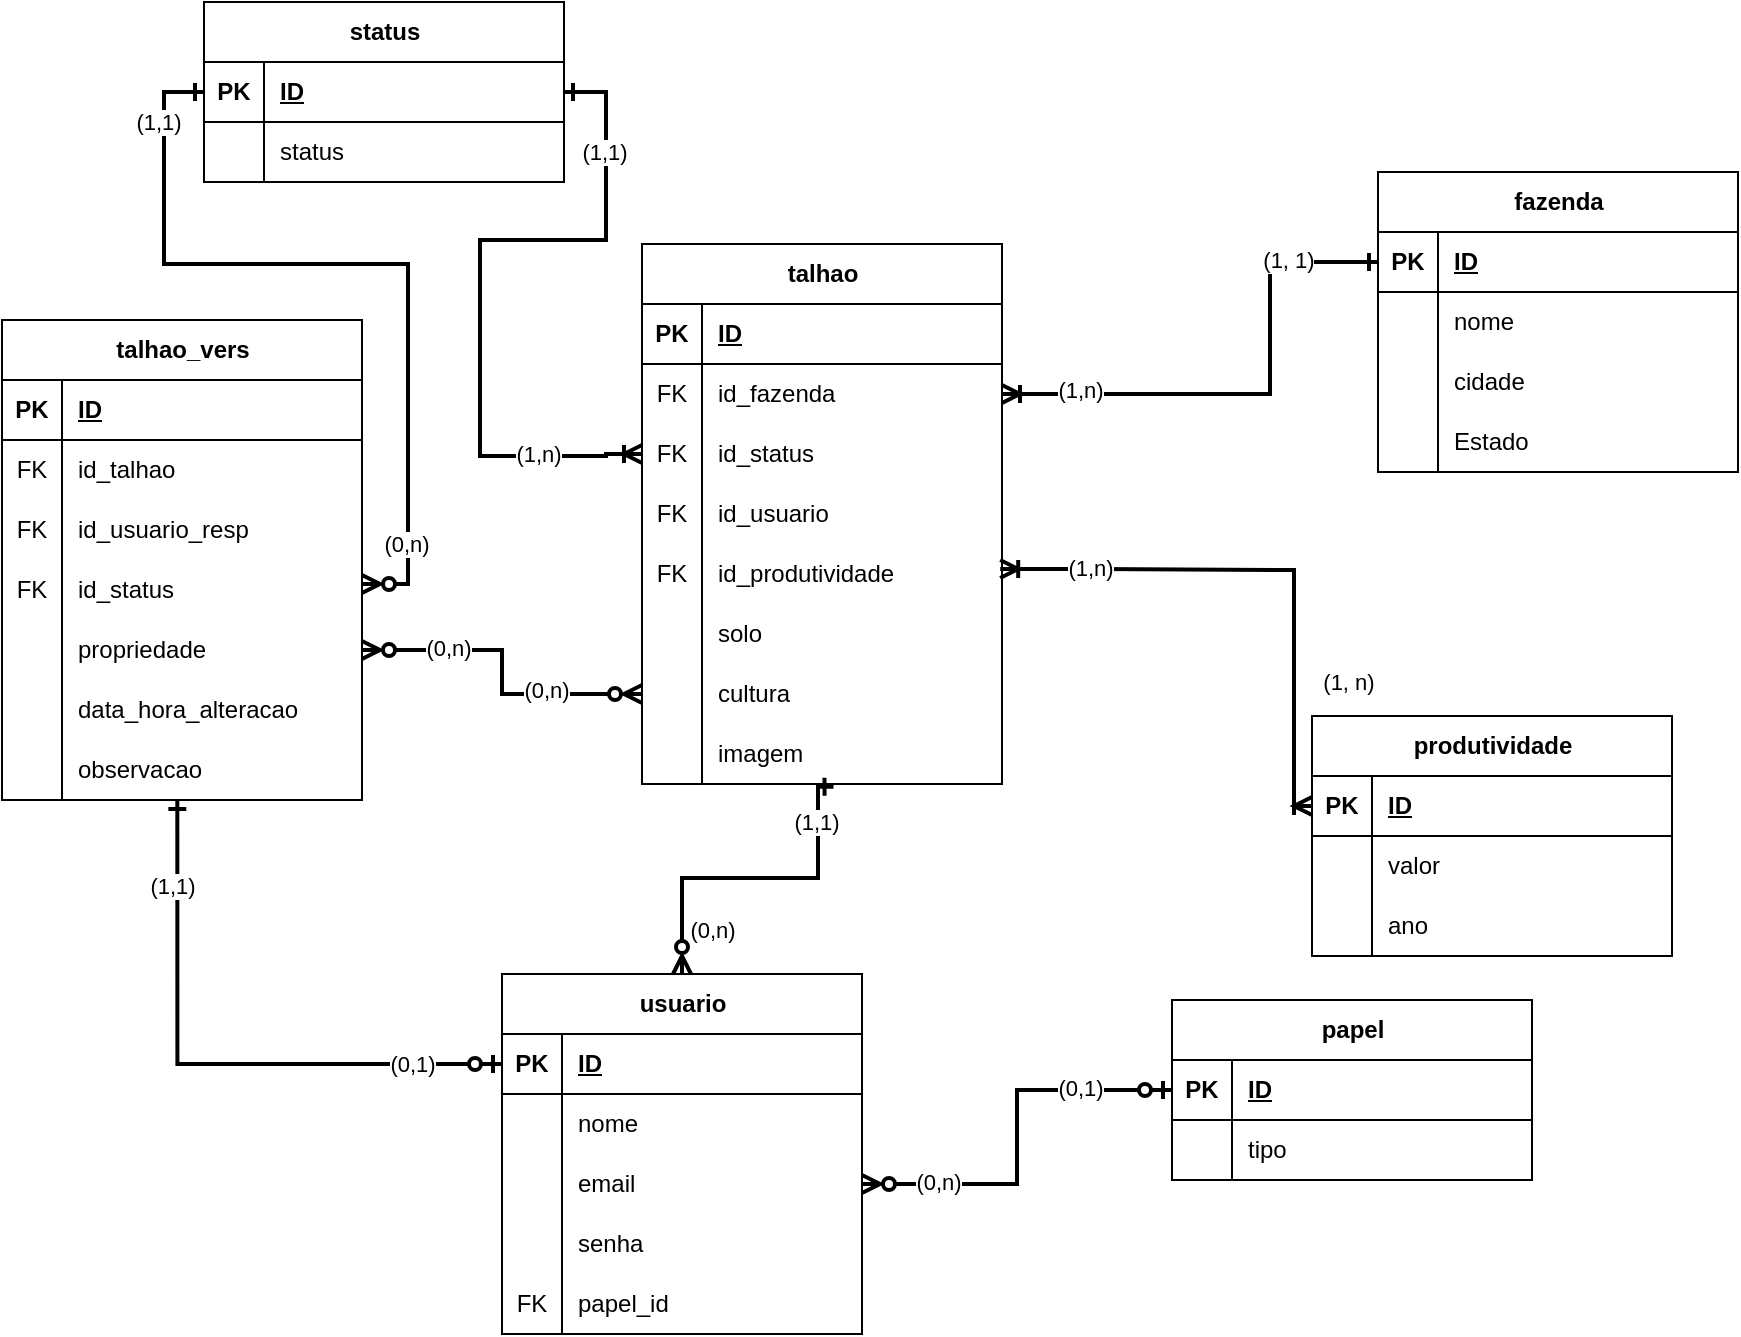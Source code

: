 <mxfile version="26.1.0">
  <diagram name="Página-1" id="Oh8hVxrq81kMfMdOFaqx">
    <mxGraphModel dx="1718" dy="85" grid="0" gridSize="10" guides="1" tooltips="1" connect="1" arrows="1" fold="1" page="0" pageScale="1" pageWidth="827" pageHeight="1169" math="0" shadow="0">
      <root>
        <mxCell id="0" />
        <mxCell id="1" parent="0" />
        <mxCell id="vThVnd_61_y9aAmI2bVp-1" value="talhao" style="shape=table;startSize=30;container=1;collapsible=1;childLayout=tableLayout;fixedRows=1;rowLines=0;fontStyle=1;align=center;resizeLast=1;html=1;" parent="1" vertex="1">
          <mxGeometry x="37" y="575" width="180" height="270" as="geometry" />
        </mxCell>
        <mxCell id="vThVnd_61_y9aAmI2bVp-2" value="" style="shape=tableRow;horizontal=0;startSize=0;swimlaneHead=0;swimlaneBody=0;fillColor=none;collapsible=0;dropTarget=0;points=[[0,0.5],[1,0.5]];portConstraint=eastwest;top=0;left=0;right=0;bottom=1;" parent="vThVnd_61_y9aAmI2bVp-1" vertex="1">
          <mxGeometry y="30" width="180" height="30" as="geometry" />
        </mxCell>
        <mxCell id="vThVnd_61_y9aAmI2bVp-3" value="PK" style="shape=partialRectangle;connectable=0;fillColor=none;top=0;left=0;bottom=0;right=0;fontStyle=1;overflow=hidden;whiteSpace=wrap;html=1;" parent="vThVnd_61_y9aAmI2bVp-2" vertex="1">
          <mxGeometry width="30" height="30" as="geometry">
            <mxRectangle width="30" height="30" as="alternateBounds" />
          </mxGeometry>
        </mxCell>
        <mxCell id="vThVnd_61_y9aAmI2bVp-4" value="ID" style="shape=partialRectangle;connectable=0;fillColor=none;top=0;left=0;bottom=0;right=0;align=left;spacingLeft=6;fontStyle=5;overflow=hidden;whiteSpace=wrap;html=1;" parent="vThVnd_61_y9aAmI2bVp-2" vertex="1">
          <mxGeometry x="30" width="150" height="30" as="geometry">
            <mxRectangle width="150" height="30" as="alternateBounds" />
          </mxGeometry>
        </mxCell>
        <mxCell id="vThVnd_61_y9aAmI2bVp-8" value="" style="shape=tableRow;horizontal=0;startSize=0;swimlaneHead=0;swimlaneBody=0;fillColor=none;collapsible=0;dropTarget=0;points=[[0,0.5],[1,0.5]];portConstraint=eastwest;top=0;left=0;right=0;bottom=0;" parent="vThVnd_61_y9aAmI2bVp-1" vertex="1">
          <mxGeometry y="60" width="180" height="30" as="geometry" />
        </mxCell>
        <mxCell id="vThVnd_61_y9aAmI2bVp-9" value="FK" style="shape=partialRectangle;connectable=0;fillColor=none;top=0;left=0;bottom=0;right=0;editable=1;overflow=hidden;whiteSpace=wrap;html=1;" parent="vThVnd_61_y9aAmI2bVp-8" vertex="1">
          <mxGeometry width="30" height="30" as="geometry">
            <mxRectangle width="30" height="30" as="alternateBounds" />
          </mxGeometry>
        </mxCell>
        <mxCell id="vThVnd_61_y9aAmI2bVp-10" value="id_fazenda" style="shape=partialRectangle;connectable=0;fillColor=none;top=0;left=0;bottom=0;right=0;align=left;spacingLeft=6;overflow=hidden;whiteSpace=wrap;html=1;" parent="vThVnd_61_y9aAmI2bVp-8" vertex="1">
          <mxGeometry x="30" width="150" height="30" as="geometry">
            <mxRectangle width="150" height="30" as="alternateBounds" />
          </mxGeometry>
        </mxCell>
        <mxCell id="rQO_95icwTUixLnLsmTB-1" value="" style="shape=tableRow;horizontal=0;startSize=0;swimlaneHead=0;swimlaneBody=0;fillColor=none;collapsible=0;dropTarget=0;points=[[0,0.5],[1,0.5]];portConstraint=eastwest;top=0;left=0;right=0;bottom=0;" parent="vThVnd_61_y9aAmI2bVp-1" vertex="1">
          <mxGeometry y="90" width="180" height="30" as="geometry" />
        </mxCell>
        <mxCell id="rQO_95icwTUixLnLsmTB-2" value="FK" style="shape=partialRectangle;connectable=0;fillColor=none;top=0;left=0;bottom=0;right=0;editable=1;overflow=hidden;whiteSpace=wrap;html=1;" parent="rQO_95icwTUixLnLsmTB-1" vertex="1">
          <mxGeometry width="30" height="30" as="geometry">
            <mxRectangle width="30" height="30" as="alternateBounds" />
          </mxGeometry>
        </mxCell>
        <mxCell id="rQO_95icwTUixLnLsmTB-3" value="id_status" style="shape=partialRectangle;connectable=0;fillColor=none;top=0;left=0;bottom=0;right=0;align=left;spacingLeft=6;overflow=hidden;whiteSpace=wrap;html=1;" parent="rQO_95icwTUixLnLsmTB-1" vertex="1">
          <mxGeometry x="30" width="150" height="30" as="geometry">
            <mxRectangle width="150" height="30" as="alternateBounds" />
          </mxGeometry>
        </mxCell>
        <mxCell id="rQO_95icwTUixLnLsmTB-51" value="" style="shape=tableRow;horizontal=0;startSize=0;swimlaneHead=0;swimlaneBody=0;fillColor=none;collapsible=0;dropTarget=0;points=[[0,0.5],[1,0.5]];portConstraint=eastwest;top=0;left=0;right=0;bottom=0;" parent="vThVnd_61_y9aAmI2bVp-1" vertex="1">
          <mxGeometry y="120" width="180" height="30" as="geometry" />
        </mxCell>
        <mxCell id="rQO_95icwTUixLnLsmTB-52" value="FK" style="shape=partialRectangle;connectable=0;fillColor=none;top=0;left=0;bottom=0;right=0;editable=1;overflow=hidden;whiteSpace=wrap;html=1;" parent="rQO_95icwTUixLnLsmTB-51" vertex="1">
          <mxGeometry width="30" height="30" as="geometry">
            <mxRectangle width="30" height="30" as="alternateBounds" />
          </mxGeometry>
        </mxCell>
        <mxCell id="rQO_95icwTUixLnLsmTB-53" value="id_usuario" style="shape=partialRectangle;connectable=0;fillColor=none;top=0;left=0;bottom=0;right=0;align=left;spacingLeft=6;overflow=hidden;whiteSpace=wrap;html=1;" parent="rQO_95icwTUixLnLsmTB-51" vertex="1">
          <mxGeometry x="30" width="150" height="30" as="geometry">
            <mxRectangle width="150" height="30" as="alternateBounds" />
          </mxGeometry>
        </mxCell>
        <mxCell id="vThVnd_61_y9aAmI2bVp-20" value="" style="shape=tableRow;horizontal=0;startSize=0;swimlaneHead=0;swimlaneBody=0;fillColor=none;collapsible=0;dropTarget=0;points=[[0,0.5],[1,0.5]];portConstraint=eastwest;top=0;left=0;right=0;bottom=0;" parent="vThVnd_61_y9aAmI2bVp-1" vertex="1">
          <mxGeometry y="150" width="180" height="30" as="geometry" />
        </mxCell>
        <mxCell id="vThVnd_61_y9aAmI2bVp-21" value="FK" style="shape=partialRectangle;connectable=0;fillColor=none;top=0;left=0;bottom=0;right=0;editable=1;overflow=hidden;whiteSpace=wrap;html=1;" parent="vThVnd_61_y9aAmI2bVp-20" vertex="1">
          <mxGeometry width="30" height="30" as="geometry">
            <mxRectangle width="30" height="30" as="alternateBounds" />
          </mxGeometry>
        </mxCell>
        <mxCell id="vThVnd_61_y9aAmI2bVp-22" value="id_produtividade" style="shape=partialRectangle;connectable=0;fillColor=none;top=0;left=0;bottom=0;right=0;align=left;spacingLeft=6;overflow=hidden;whiteSpace=wrap;html=1;" parent="vThVnd_61_y9aAmI2bVp-20" vertex="1">
          <mxGeometry x="30" width="150" height="30" as="geometry">
            <mxRectangle width="150" height="30" as="alternateBounds" />
          </mxGeometry>
        </mxCell>
        <mxCell id="vThVnd_61_y9aAmI2bVp-11" value="" style="shape=tableRow;horizontal=0;startSize=0;swimlaneHead=0;swimlaneBody=0;fillColor=none;collapsible=0;dropTarget=0;points=[[0,0.5],[1,0.5]];portConstraint=eastwest;top=0;left=0;right=0;bottom=0;" parent="vThVnd_61_y9aAmI2bVp-1" vertex="1">
          <mxGeometry y="180" width="180" height="30" as="geometry" />
        </mxCell>
        <mxCell id="vThVnd_61_y9aAmI2bVp-12" value="" style="shape=partialRectangle;connectable=0;fillColor=none;top=0;left=0;bottom=0;right=0;editable=1;overflow=hidden;whiteSpace=wrap;html=1;" parent="vThVnd_61_y9aAmI2bVp-11" vertex="1">
          <mxGeometry width="30" height="30" as="geometry">
            <mxRectangle width="30" height="30" as="alternateBounds" />
          </mxGeometry>
        </mxCell>
        <mxCell id="vThVnd_61_y9aAmI2bVp-13" value="solo" style="shape=partialRectangle;connectable=0;fillColor=none;top=0;left=0;bottom=0;right=0;align=left;spacingLeft=6;overflow=hidden;whiteSpace=wrap;html=1;" parent="vThVnd_61_y9aAmI2bVp-11" vertex="1">
          <mxGeometry x="30" width="150" height="30" as="geometry">
            <mxRectangle width="150" height="30" as="alternateBounds" />
          </mxGeometry>
        </mxCell>
        <mxCell id="vThVnd_61_y9aAmI2bVp-14" value="" style="shape=tableRow;horizontal=0;startSize=0;swimlaneHead=0;swimlaneBody=0;fillColor=none;collapsible=0;dropTarget=0;points=[[0,0.5],[1,0.5]];portConstraint=eastwest;top=0;left=0;right=0;bottom=0;" parent="vThVnd_61_y9aAmI2bVp-1" vertex="1">
          <mxGeometry y="210" width="180" height="30" as="geometry" />
        </mxCell>
        <mxCell id="vThVnd_61_y9aAmI2bVp-15" value="" style="shape=partialRectangle;connectable=0;fillColor=none;top=0;left=0;bottom=0;right=0;editable=1;overflow=hidden;whiteSpace=wrap;html=1;" parent="vThVnd_61_y9aAmI2bVp-14" vertex="1">
          <mxGeometry width="30" height="30" as="geometry">
            <mxRectangle width="30" height="30" as="alternateBounds" />
          </mxGeometry>
        </mxCell>
        <mxCell id="vThVnd_61_y9aAmI2bVp-16" value="cultura" style="shape=partialRectangle;connectable=0;fillColor=none;top=0;left=0;bottom=0;right=0;align=left;spacingLeft=6;overflow=hidden;whiteSpace=wrap;html=1;" parent="vThVnd_61_y9aAmI2bVp-14" vertex="1">
          <mxGeometry x="30" width="150" height="30" as="geometry">
            <mxRectangle width="150" height="30" as="alternateBounds" />
          </mxGeometry>
        </mxCell>
        <mxCell id="rQO_95icwTUixLnLsmTB-48" value="" style="shape=tableRow;horizontal=0;startSize=0;swimlaneHead=0;swimlaneBody=0;fillColor=none;collapsible=0;dropTarget=0;points=[[0,0.5],[1,0.5]];portConstraint=eastwest;top=0;left=0;right=0;bottom=0;" parent="vThVnd_61_y9aAmI2bVp-1" vertex="1">
          <mxGeometry y="240" width="180" height="30" as="geometry" />
        </mxCell>
        <mxCell id="rQO_95icwTUixLnLsmTB-49" value="" style="shape=partialRectangle;connectable=0;fillColor=none;top=0;left=0;bottom=0;right=0;editable=1;overflow=hidden;whiteSpace=wrap;html=1;" parent="rQO_95icwTUixLnLsmTB-48" vertex="1">
          <mxGeometry width="30" height="30" as="geometry">
            <mxRectangle width="30" height="30" as="alternateBounds" />
          </mxGeometry>
        </mxCell>
        <mxCell id="rQO_95icwTUixLnLsmTB-50" value="imagem" style="shape=partialRectangle;connectable=0;fillColor=none;top=0;left=0;bottom=0;right=0;align=left;spacingLeft=6;overflow=hidden;whiteSpace=wrap;html=1;" parent="rQO_95icwTUixLnLsmTB-48" vertex="1">
          <mxGeometry x="30" width="150" height="30" as="geometry">
            <mxRectangle width="150" height="30" as="alternateBounds" />
          </mxGeometry>
        </mxCell>
        <mxCell id="vThVnd_61_y9aAmI2bVp-23" style="edgeStyle=orthogonalEdgeStyle;rounded=0;orthogonalLoop=1;jettySize=auto;html=1;strokeWidth=2;endArrow=ERoneToMany;endFill=0;startArrow=ERoneToMany;startFill=0;exitX=0.995;exitY=0.417;exitDx=0;exitDy=0;exitPerimeter=0;entryX=0;entryY=0.5;entryDx=0;entryDy=0;" parent="1" source="vThVnd_61_y9aAmI2bVp-20" target="vThVnd_61_y9aAmI2bVp-40" edge="1">
          <mxGeometry relative="1" as="geometry">
            <mxPoint x="208" y="737" as="sourcePoint" />
            <Array as="points">
              <mxPoint x="264" y="738" />
              <mxPoint x="363" y="738" />
              <mxPoint x="363" y="856" />
            </Array>
          </mxGeometry>
        </mxCell>
        <mxCell id="vThVnd_61_y9aAmI2bVp-24" value="(1,n)" style="edgeLabel;html=1;align=center;verticalAlign=middle;resizable=0;points=[];" parent="vThVnd_61_y9aAmI2bVp-23" vertex="1" connectable="0">
          <mxGeometry x="-0.5" y="3" relative="1" as="geometry">
            <mxPoint x="-24" y="2" as="offset" />
          </mxGeometry>
        </mxCell>
        <mxCell id="vThVnd_61_y9aAmI2bVp-25" value="(1, n)" style="edgeLabel;html=1;align=center;verticalAlign=middle;resizable=0;points=[];" parent="vThVnd_61_y9aAmI2bVp-23" vertex="1" connectable="0">
          <mxGeometry x="0.433" y="2" relative="1" as="geometry">
            <mxPoint x="25" y="6" as="offset" />
          </mxGeometry>
        </mxCell>
        <mxCell id="vThVnd_61_y9aAmI2bVp-26" value="fazenda" style="shape=table;startSize=30;container=1;collapsible=1;childLayout=tableLayout;fixedRows=1;rowLines=0;fontStyle=1;align=center;resizeLast=1;html=1;" parent="1" vertex="1">
          <mxGeometry x="405" y="539" width="180" height="150" as="geometry" />
        </mxCell>
        <mxCell id="vThVnd_61_y9aAmI2bVp-27" value="" style="shape=tableRow;horizontal=0;startSize=0;swimlaneHead=0;swimlaneBody=0;fillColor=none;collapsible=0;dropTarget=0;points=[[0,0.5],[1,0.5]];portConstraint=eastwest;top=0;left=0;right=0;bottom=1;" parent="vThVnd_61_y9aAmI2bVp-26" vertex="1">
          <mxGeometry y="30" width="180" height="30" as="geometry" />
        </mxCell>
        <mxCell id="vThVnd_61_y9aAmI2bVp-28" value="PK" style="shape=partialRectangle;connectable=0;fillColor=none;top=0;left=0;bottom=0;right=0;fontStyle=1;overflow=hidden;whiteSpace=wrap;html=1;" parent="vThVnd_61_y9aAmI2bVp-27" vertex="1">
          <mxGeometry width="30" height="30" as="geometry">
            <mxRectangle width="30" height="30" as="alternateBounds" />
          </mxGeometry>
        </mxCell>
        <mxCell id="vThVnd_61_y9aAmI2bVp-29" value="ID" style="shape=partialRectangle;connectable=0;fillColor=none;top=0;left=0;bottom=0;right=0;align=left;spacingLeft=6;fontStyle=5;overflow=hidden;whiteSpace=wrap;html=1;" parent="vThVnd_61_y9aAmI2bVp-27" vertex="1">
          <mxGeometry x="30" width="150" height="30" as="geometry">
            <mxRectangle width="150" height="30" as="alternateBounds" />
          </mxGeometry>
        </mxCell>
        <mxCell id="vThVnd_61_y9aAmI2bVp-30" value="" style="shape=tableRow;horizontal=0;startSize=0;swimlaneHead=0;swimlaneBody=0;fillColor=none;collapsible=0;dropTarget=0;points=[[0,0.5],[1,0.5]];portConstraint=eastwest;top=0;left=0;right=0;bottom=0;" parent="vThVnd_61_y9aAmI2bVp-26" vertex="1">
          <mxGeometry y="60" width="180" height="30" as="geometry" />
        </mxCell>
        <mxCell id="vThVnd_61_y9aAmI2bVp-31" value="" style="shape=partialRectangle;connectable=0;fillColor=none;top=0;left=0;bottom=0;right=0;editable=1;overflow=hidden;whiteSpace=wrap;html=1;" parent="vThVnd_61_y9aAmI2bVp-30" vertex="1">
          <mxGeometry width="30" height="30" as="geometry">
            <mxRectangle width="30" height="30" as="alternateBounds" />
          </mxGeometry>
        </mxCell>
        <mxCell id="vThVnd_61_y9aAmI2bVp-32" value="nome" style="shape=partialRectangle;connectable=0;fillColor=none;top=0;left=0;bottom=0;right=0;align=left;spacingLeft=6;overflow=hidden;whiteSpace=wrap;html=1;" parent="vThVnd_61_y9aAmI2bVp-30" vertex="1">
          <mxGeometry x="30" width="150" height="30" as="geometry">
            <mxRectangle width="150" height="30" as="alternateBounds" />
          </mxGeometry>
        </mxCell>
        <mxCell id="vThVnd_61_y9aAmI2bVp-33" value="" style="shape=tableRow;horizontal=0;startSize=0;swimlaneHead=0;swimlaneBody=0;fillColor=none;collapsible=0;dropTarget=0;points=[[0,0.5],[1,0.5]];portConstraint=eastwest;top=0;left=0;right=0;bottom=0;" parent="vThVnd_61_y9aAmI2bVp-26" vertex="1">
          <mxGeometry y="90" width="180" height="30" as="geometry" />
        </mxCell>
        <mxCell id="vThVnd_61_y9aAmI2bVp-34" value="" style="shape=partialRectangle;connectable=0;fillColor=none;top=0;left=0;bottom=0;right=0;editable=1;overflow=hidden;whiteSpace=wrap;html=1;" parent="vThVnd_61_y9aAmI2bVp-33" vertex="1">
          <mxGeometry width="30" height="30" as="geometry">
            <mxRectangle width="30" height="30" as="alternateBounds" />
          </mxGeometry>
        </mxCell>
        <mxCell id="vThVnd_61_y9aAmI2bVp-35" value="cidade" style="shape=partialRectangle;connectable=0;fillColor=none;top=0;left=0;bottom=0;right=0;align=left;spacingLeft=6;overflow=hidden;whiteSpace=wrap;html=1;" parent="vThVnd_61_y9aAmI2bVp-33" vertex="1">
          <mxGeometry x="30" width="150" height="30" as="geometry">
            <mxRectangle width="150" height="30" as="alternateBounds" />
          </mxGeometry>
        </mxCell>
        <mxCell id="vThVnd_61_y9aAmI2bVp-36" value="" style="shape=tableRow;horizontal=0;startSize=0;swimlaneHead=0;swimlaneBody=0;fillColor=none;collapsible=0;dropTarget=0;points=[[0,0.5],[1,0.5]];portConstraint=eastwest;top=0;left=0;right=0;bottom=0;" parent="vThVnd_61_y9aAmI2bVp-26" vertex="1">
          <mxGeometry y="120" width="180" height="30" as="geometry" />
        </mxCell>
        <mxCell id="vThVnd_61_y9aAmI2bVp-37" value="" style="shape=partialRectangle;connectable=0;fillColor=none;top=0;left=0;bottom=0;right=0;editable=1;overflow=hidden;whiteSpace=wrap;html=1;" parent="vThVnd_61_y9aAmI2bVp-36" vertex="1">
          <mxGeometry width="30" height="30" as="geometry">
            <mxRectangle width="30" height="30" as="alternateBounds" />
          </mxGeometry>
        </mxCell>
        <mxCell id="vThVnd_61_y9aAmI2bVp-38" value="Estado" style="shape=partialRectangle;connectable=0;fillColor=none;top=0;left=0;bottom=0;right=0;align=left;spacingLeft=6;overflow=hidden;whiteSpace=wrap;html=1;" parent="vThVnd_61_y9aAmI2bVp-36" vertex="1">
          <mxGeometry x="30" width="150" height="30" as="geometry">
            <mxRectangle width="150" height="30" as="alternateBounds" />
          </mxGeometry>
        </mxCell>
        <mxCell id="vThVnd_61_y9aAmI2bVp-39" value="produtividade" style="shape=table;startSize=30;container=1;collapsible=1;childLayout=tableLayout;fixedRows=1;rowLines=0;fontStyle=1;align=center;resizeLast=1;html=1;" parent="1" vertex="1">
          <mxGeometry x="372" y="811" width="180" height="120" as="geometry" />
        </mxCell>
        <mxCell id="vThVnd_61_y9aAmI2bVp-40" value="" style="shape=tableRow;horizontal=0;startSize=0;swimlaneHead=0;swimlaneBody=0;fillColor=none;collapsible=0;dropTarget=0;points=[[0,0.5],[1,0.5]];portConstraint=eastwest;top=0;left=0;right=0;bottom=1;" parent="vThVnd_61_y9aAmI2bVp-39" vertex="1">
          <mxGeometry y="30" width="180" height="30" as="geometry" />
        </mxCell>
        <mxCell id="vThVnd_61_y9aAmI2bVp-41" value="PK" style="shape=partialRectangle;connectable=0;fillColor=none;top=0;left=0;bottom=0;right=0;fontStyle=1;overflow=hidden;whiteSpace=wrap;html=1;" parent="vThVnd_61_y9aAmI2bVp-40" vertex="1">
          <mxGeometry width="30" height="30" as="geometry">
            <mxRectangle width="30" height="30" as="alternateBounds" />
          </mxGeometry>
        </mxCell>
        <mxCell id="vThVnd_61_y9aAmI2bVp-42" value="ID" style="shape=partialRectangle;connectable=0;fillColor=none;top=0;left=0;bottom=0;right=0;align=left;spacingLeft=6;fontStyle=5;overflow=hidden;whiteSpace=wrap;html=1;" parent="vThVnd_61_y9aAmI2bVp-40" vertex="1">
          <mxGeometry x="30" width="150" height="30" as="geometry">
            <mxRectangle width="150" height="30" as="alternateBounds" />
          </mxGeometry>
        </mxCell>
        <mxCell id="vThVnd_61_y9aAmI2bVp-43" value="" style="shape=tableRow;horizontal=0;startSize=0;swimlaneHead=0;swimlaneBody=0;fillColor=none;collapsible=0;dropTarget=0;points=[[0,0.5],[1,0.5]];portConstraint=eastwest;top=0;left=0;right=0;bottom=0;" parent="vThVnd_61_y9aAmI2bVp-39" vertex="1">
          <mxGeometry y="60" width="180" height="30" as="geometry" />
        </mxCell>
        <mxCell id="vThVnd_61_y9aAmI2bVp-44" value="" style="shape=partialRectangle;connectable=0;fillColor=none;top=0;left=0;bottom=0;right=0;editable=1;overflow=hidden;whiteSpace=wrap;html=1;" parent="vThVnd_61_y9aAmI2bVp-43" vertex="1">
          <mxGeometry width="30" height="30" as="geometry">
            <mxRectangle width="30" height="30" as="alternateBounds" />
          </mxGeometry>
        </mxCell>
        <mxCell id="vThVnd_61_y9aAmI2bVp-45" value="valor" style="shape=partialRectangle;connectable=0;fillColor=none;top=0;left=0;bottom=0;right=0;align=left;spacingLeft=6;overflow=hidden;whiteSpace=wrap;html=1;" parent="vThVnd_61_y9aAmI2bVp-43" vertex="1">
          <mxGeometry x="30" width="150" height="30" as="geometry">
            <mxRectangle width="150" height="30" as="alternateBounds" />
          </mxGeometry>
        </mxCell>
        <mxCell id="vThVnd_61_y9aAmI2bVp-46" value="" style="shape=tableRow;horizontal=0;startSize=0;swimlaneHead=0;swimlaneBody=0;fillColor=none;collapsible=0;dropTarget=0;points=[[0,0.5],[1,0.5]];portConstraint=eastwest;top=0;left=0;right=0;bottom=0;" parent="vThVnd_61_y9aAmI2bVp-39" vertex="1">
          <mxGeometry y="90" width="180" height="30" as="geometry" />
        </mxCell>
        <mxCell id="vThVnd_61_y9aAmI2bVp-47" value="" style="shape=partialRectangle;connectable=0;fillColor=none;top=0;left=0;bottom=0;right=0;editable=1;overflow=hidden;whiteSpace=wrap;html=1;" parent="vThVnd_61_y9aAmI2bVp-46" vertex="1">
          <mxGeometry width="30" height="30" as="geometry">
            <mxRectangle width="30" height="30" as="alternateBounds" />
          </mxGeometry>
        </mxCell>
        <mxCell id="vThVnd_61_y9aAmI2bVp-48" value="ano" style="shape=partialRectangle;connectable=0;fillColor=none;top=0;left=0;bottom=0;right=0;align=left;spacingLeft=6;overflow=hidden;whiteSpace=wrap;html=1;" parent="vThVnd_61_y9aAmI2bVp-46" vertex="1">
          <mxGeometry x="30" width="150" height="30" as="geometry">
            <mxRectangle width="150" height="30" as="alternateBounds" />
          </mxGeometry>
        </mxCell>
        <mxCell id="vThVnd_61_y9aAmI2bVp-49" value="usuario" style="shape=table;startSize=30;container=1;collapsible=1;childLayout=tableLayout;fixedRows=1;rowLines=0;fontStyle=1;align=center;resizeLast=1;html=1;" parent="1" vertex="1">
          <mxGeometry x="-33" y="940" width="180" height="180" as="geometry" />
        </mxCell>
        <mxCell id="vThVnd_61_y9aAmI2bVp-50" value="" style="shape=tableRow;horizontal=0;startSize=0;swimlaneHead=0;swimlaneBody=0;fillColor=none;collapsible=0;dropTarget=0;points=[[0,0.5],[1,0.5]];portConstraint=eastwest;top=0;left=0;right=0;bottom=1;" parent="vThVnd_61_y9aAmI2bVp-49" vertex="1">
          <mxGeometry y="30" width="180" height="30" as="geometry" />
        </mxCell>
        <mxCell id="vThVnd_61_y9aAmI2bVp-51" value="PK" style="shape=partialRectangle;connectable=0;fillColor=none;top=0;left=0;bottom=0;right=0;fontStyle=1;overflow=hidden;whiteSpace=wrap;html=1;" parent="vThVnd_61_y9aAmI2bVp-50" vertex="1">
          <mxGeometry width="30" height="30" as="geometry">
            <mxRectangle width="30" height="30" as="alternateBounds" />
          </mxGeometry>
        </mxCell>
        <mxCell id="vThVnd_61_y9aAmI2bVp-52" value="ID" style="shape=partialRectangle;connectable=0;fillColor=none;top=0;left=0;bottom=0;right=0;align=left;spacingLeft=6;fontStyle=5;overflow=hidden;whiteSpace=wrap;html=1;" parent="vThVnd_61_y9aAmI2bVp-50" vertex="1">
          <mxGeometry x="30" width="150" height="30" as="geometry">
            <mxRectangle width="150" height="30" as="alternateBounds" />
          </mxGeometry>
        </mxCell>
        <mxCell id="vThVnd_61_y9aAmI2bVp-53" value="" style="shape=tableRow;horizontal=0;startSize=0;swimlaneHead=0;swimlaneBody=0;fillColor=none;collapsible=0;dropTarget=0;points=[[0,0.5],[1,0.5]];portConstraint=eastwest;top=0;left=0;right=0;bottom=0;" parent="vThVnd_61_y9aAmI2bVp-49" vertex="1">
          <mxGeometry y="60" width="180" height="30" as="geometry" />
        </mxCell>
        <mxCell id="vThVnd_61_y9aAmI2bVp-54" value="" style="shape=partialRectangle;connectable=0;fillColor=none;top=0;left=0;bottom=0;right=0;editable=1;overflow=hidden;whiteSpace=wrap;html=1;" parent="vThVnd_61_y9aAmI2bVp-53" vertex="1">
          <mxGeometry width="30" height="30" as="geometry">
            <mxRectangle width="30" height="30" as="alternateBounds" />
          </mxGeometry>
        </mxCell>
        <mxCell id="vThVnd_61_y9aAmI2bVp-55" value="nome" style="shape=partialRectangle;connectable=0;fillColor=none;top=0;left=0;bottom=0;right=0;align=left;spacingLeft=6;overflow=hidden;whiteSpace=wrap;html=1;" parent="vThVnd_61_y9aAmI2bVp-53" vertex="1">
          <mxGeometry x="30" width="150" height="30" as="geometry">
            <mxRectangle width="150" height="30" as="alternateBounds" />
          </mxGeometry>
        </mxCell>
        <mxCell id="vThVnd_61_y9aAmI2bVp-56" value="" style="shape=tableRow;horizontal=0;startSize=0;swimlaneHead=0;swimlaneBody=0;fillColor=none;collapsible=0;dropTarget=0;points=[[0,0.5],[1,0.5]];portConstraint=eastwest;top=0;left=0;right=0;bottom=0;" parent="vThVnd_61_y9aAmI2bVp-49" vertex="1">
          <mxGeometry y="90" width="180" height="30" as="geometry" />
        </mxCell>
        <mxCell id="vThVnd_61_y9aAmI2bVp-57" value="" style="shape=partialRectangle;connectable=0;fillColor=none;top=0;left=0;bottom=0;right=0;editable=1;overflow=hidden;whiteSpace=wrap;html=1;" parent="vThVnd_61_y9aAmI2bVp-56" vertex="1">
          <mxGeometry width="30" height="30" as="geometry">
            <mxRectangle width="30" height="30" as="alternateBounds" />
          </mxGeometry>
        </mxCell>
        <mxCell id="vThVnd_61_y9aAmI2bVp-58" value="email" style="shape=partialRectangle;connectable=0;fillColor=none;top=0;left=0;bottom=0;right=0;align=left;spacingLeft=6;overflow=hidden;whiteSpace=wrap;html=1;" parent="vThVnd_61_y9aAmI2bVp-56" vertex="1">
          <mxGeometry x="30" width="150" height="30" as="geometry">
            <mxRectangle width="150" height="30" as="alternateBounds" />
          </mxGeometry>
        </mxCell>
        <mxCell id="vThVnd_61_y9aAmI2bVp-59" value="" style="shape=tableRow;horizontal=0;startSize=0;swimlaneHead=0;swimlaneBody=0;fillColor=none;collapsible=0;dropTarget=0;points=[[0,0.5],[1,0.5]];portConstraint=eastwest;top=0;left=0;right=0;bottom=0;" parent="vThVnd_61_y9aAmI2bVp-49" vertex="1">
          <mxGeometry y="120" width="180" height="30" as="geometry" />
        </mxCell>
        <mxCell id="vThVnd_61_y9aAmI2bVp-60" value="" style="shape=partialRectangle;connectable=0;fillColor=none;top=0;left=0;bottom=0;right=0;editable=1;overflow=hidden;whiteSpace=wrap;html=1;" parent="vThVnd_61_y9aAmI2bVp-59" vertex="1">
          <mxGeometry width="30" height="30" as="geometry">
            <mxRectangle width="30" height="30" as="alternateBounds" />
          </mxGeometry>
        </mxCell>
        <mxCell id="vThVnd_61_y9aAmI2bVp-61" value="senha" style="shape=partialRectangle;connectable=0;fillColor=none;top=0;left=0;bottom=0;right=0;align=left;spacingLeft=6;overflow=hidden;whiteSpace=wrap;html=1;" parent="vThVnd_61_y9aAmI2bVp-59" vertex="1">
          <mxGeometry x="30" width="150" height="30" as="geometry">
            <mxRectangle width="150" height="30" as="alternateBounds" />
          </mxGeometry>
        </mxCell>
        <mxCell id="vThVnd_61_y9aAmI2bVp-62" value="" style="shape=tableRow;horizontal=0;startSize=0;swimlaneHead=0;swimlaneBody=0;fillColor=none;collapsible=0;dropTarget=0;points=[[0,0.5],[1,0.5]];portConstraint=eastwest;top=0;left=0;right=0;bottom=0;" parent="vThVnd_61_y9aAmI2bVp-49" vertex="1">
          <mxGeometry y="150" width="180" height="30" as="geometry" />
        </mxCell>
        <mxCell id="vThVnd_61_y9aAmI2bVp-63" value="FK" style="shape=partialRectangle;connectable=0;fillColor=none;top=0;left=0;bottom=0;right=0;editable=1;overflow=hidden;whiteSpace=wrap;html=1;" parent="vThVnd_61_y9aAmI2bVp-62" vertex="1">
          <mxGeometry width="30" height="30" as="geometry">
            <mxRectangle width="30" height="30" as="alternateBounds" />
          </mxGeometry>
        </mxCell>
        <mxCell id="vThVnd_61_y9aAmI2bVp-64" value="papel_id" style="shape=partialRectangle;connectable=0;fillColor=none;top=0;left=0;bottom=0;right=0;align=left;spacingLeft=6;overflow=hidden;whiteSpace=wrap;html=1;" parent="vThVnd_61_y9aAmI2bVp-62" vertex="1">
          <mxGeometry x="30" width="150" height="30" as="geometry">
            <mxRectangle width="150" height="30" as="alternateBounds" />
          </mxGeometry>
        </mxCell>
        <mxCell id="vThVnd_61_y9aAmI2bVp-65" value="papel" style="shape=table;startSize=30;container=1;collapsible=1;childLayout=tableLayout;fixedRows=1;rowLines=0;fontStyle=1;align=center;resizeLast=1;html=1;" parent="1" vertex="1">
          <mxGeometry x="302" y="953" width="180" height="90" as="geometry" />
        </mxCell>
        <mxCell id="vThVnd_61_y9aAmI2bVp-66" value="" style="shape=tableRow;horizontal=0;startSize=0;swimlaneHead=0;swimlaneBody=0;fillColor=none;collapsible=0;dropTarget=0;points=[[0,0.5],[1,0.5]];portConstraint=eastwest;top=0;left=0;right=0;bottom=1;" parent="vThVnd_61_y9aAmI2bVp-65" vertex="1">
          <mxGeometry y="30" width="180" height="30" as="geometry" />
        </mxCell>
        <mxCell id="vThVnd_61_y9aAmI2bVp-67" value="PK" style="shape=partialRectangle;connectable=0;fillColor=none;top=0;left=0;bottom=0;right=0;fontStyle=1;overflow=hidden;whiteSpace=wrap;html=1;" parent="vThVnd_61_y9aAmI2bVp-66" vertex="1">
          <mxGeometry width="30" height="30" as="geometry">
            <mxRectangle width="30" height="30" as="alternateBounds" />
          </mxGeometry>
        </mxCell>
        <mxCell id="vThVnd_61_y9aAmI2bVp-68" value="ID" style="shape=partialRectangle;connectable=0;fillColor=none;top=0;left=0;bottom=0;right=0;align=left;spacingLeft=6;fontStyle=5;overflow=hidden;whiteSpace=wrap;html=1;" parent="vThVnd_61_y9aAmI2bVp-66" vertex="1">
          <mxGeometry x="30" width="150" height="30" as="geometry">
            <mxRectangle width="150" height="30" as="alternateBounds" />
          </mxGeometry>
        </mxCell>
        <mxCell id="vThVnd_61_y9aAmI2bVp-69" value="" style="shape=tableRow;horizontal=0;startSize=0;swimlaneHead=0;swimlaneBody=0;fillColor=none;collapsible=0;dropTarget=0;points=[[0,0.5],[1,0.5]];portConstraint=eastwest;top=0;left=0;right=0;bottom=0;" parent="vThVnd_61_y9aAmI2bVp-65" vertex="1">
          <mxGeometry y="60" width="180" height="30" as="geometry" />
        </mxCell>
        <mxCell id="vThVnd_61_y9aAmI2bVp-70" value="" style="shape=partialRectangle;connectable=0;fillColor=none;top=0;left=0;bottom=0;right=0;editable=1;overflow=hidden;whiteSpace=wrap;html=1;" parent="vThVnd_61_y9aAmI2bVp-69" vertex="1">
          <mxGeometry width="30" height="30" as="geometry">
            <mxRectangle width="30" height="30" as="alternateBounds" />
          </mxGeometry>
        </mxCell>
        <mxCell id="vThVnd_61_y9aAmI2bVp-71" value="tipo" style="shape=partialRectangle;connectable=0;fillColor=none;top=0;left=0;bottom=0;right=0;align=left;spacingLeft=6;overflow=hidden;whiteSpace=wrap;html=1;" parent="vThVnd_61_y9aAmI2bVp-69" vertex="1">
          <mxGeometry x="30" width="150" height="30" as="geometry">
            <mxRectangle width="150" height="30" as="alternateBounds" />
          </mxGeometry>
        </mxCell>
        <mxCell id="vThVnd_61_y9aAmI2bVp-72" value="status" style="shape=table;startSize=30;container=1;collapsible=1;childLayout=tableLayout;fixedRows=1;rowLines=0;fontStyle=1;align=center;resizeLast=1;html=1;" parent="1" vertex="1">
          <mxGeometry x="-182" y="454" width="180" height="90" as="geometry" />
        </mxCell>
        <mxCell id="vThVnd_61_y9aAmI2bVp-73" value="" style="shape=tableRow;horizontal=0;startSize=0;swimlaneHead=0;swimlaneBody=0;fillColor=none;collapsible=0;dropTarget=0;points=[[0,0.5],[1,0.5]];portConstraint=eastwest;top=0;left=0;right=0;bottom=1;" parent="vThVnd_61_y9aAmI2bVp-72" vertex="1">
          <mxGeometry y="30" width="180" height="30" as="geometry" />
        </mxCell>
        <mxCell id="vThVnd_61_y9aAmI2bVp-74" value="PK" style="shape=partialRectangle;connectable=0;fillColor=none;top=0;left=0;bottom=0;right=0;fontStyle=1;overflow=hidden;whiteSpace=wrap;html=1;" parent="vThVnd_61_y9aAmI2bVp-73" vertex="1">
          <mxGeometry width="30" height="30" as="geometry">
            <mxRectangle width="30" height="30" as="alternateBounds" />
          </mxGeometry>
        </mxCell>
        <mxCell id="vThVnd_61_y9aAmI2bVp-75" value="ID" style="shape=partialRectangle;connectable=0;fillColor=none;top=0;left=0;bottom=0;right=0;align=left;spacingLeft=6;fontStyle=5;overflow=hidden;whiteSpace=wrap;html=1;" parent="vThVnd_61_y9aAmI2bVp-73" vertex="1">
          <mxGeometry x="30" width="150" height="30" as="geometry">
            <mxRectangle width="150" height="30" as="alternateBounds" />
          </mxGeometry>
        </mxCell>
        <mxCell id="vThVnd_61_y9aAmI2bVp-76" value="" style="shape=tableRow;horizontal=0;startSize=0;swimlaneHead=0;swimlaneBody=0;fillColor=none;collapsible=0;dropTarget=0;points=[[0,0.5],[1,0.5]];portConstraint=eastwest;top=0;left=0;right=0;bottom=0;" parent="vThVnd_61_y9aAmI2bVp-72" vertex="1">
          <mxGeometry y="60" width="180" height="30" as="geometry" />
        </mxCell>
        <mxCell id="vThVnd_61_y9aAmI2bVp-77" value="" style="shape=partialRectangle;connectable=0;fillColor=none;top=0;left=0;bottom=0;right=0;editable=1;overflow=hidden;whiteSpace=wrap;html=1;" parent="vThVnd_61_y9aAmI2bVp-76" vertex="1">
          <mxGeometry width="30" height="30" as="geometry">
            <mxRectangle width="30" height="30" as="alternateBounds" />
          </mxGeometry>
        </mxCell>
        <mxCell id="vThVnd_61_y9aAmI2bVp-78" value="status" style="shape=partialRectangle;connectable=0;fillColor=none;top=0;left=0;bottom=0;right=0;align=left;spacingLeft=6;overflow=hidden;whiteSpace=wrap;html=1;" parent="vThVnd_61_y9aAmI2bVp-76" vertex="1">
          <mxGeometry x="30" width="150" height="30" as="geometry">
            <mxRectangle width="150" height="30" as="alternateBounds" />
          </mxGeometry>
        </mxCell>
        <mxCell id="vThVnd_61_y9aAmI2bVp-79" style="edgeStyle=orthogonalEdgeStyle;rounded=0;orthogonalLoop=1;jettySize=auto;html=1;exitX=1;exitY=0.5;exitDx=0;exitDy=0;entryX=0;entryY=0.5;entryDx=0;entryDy=0;strokeWidth=2;endArrow=ERzeroToOne;endFill=0;startArrow=ERzeroToMany;startFill=0;" parent="1" source="vThVnd_61_y9aAmI2bVp-56" target="vThVnd_61_y9aAmI2bVp-66" edge="1">
          <mxGeometry relative="1" as="geometry" />
        </mxCell>
        <mxCell id="vThVnd_61_y9aAmI2bVp-80" value="(0,1)" style="edgeLabel;html=1;align=center;verticalAlign=middle;resizable=0;points=[];" parent="vThVnd_61_y9aAmI2bVp-79" vertex="1" connectable="0">
          <mxGeometry x="0.768" y="1" relative="1" as="geometry">
            <mxPoint x="-23" as="offset" />
          </mxGeometry>
        </mxCell>
        <mxCell id="vThVnd_61_y9aAmI2bVp-81" value="(0,n)" style="edgeLabel;html=1;align=center;verticalAlign=middle;resizable=0;points=[];" parent="vThVnd_61_y9aAmI2bVp-79" vertex="1" connectable="0">
          <mxGeometry x="-0.698" relative="1" as="geometry">
            <mxPoint x="7" y="-1" as="offset" />
          </mxGeometry>
        </mxCell>
        <mxCell id="vThVnd_61_y9aAmI2bVp-82" style="edgeStyle=orthogonalEdgeStyle;rounded=0;orthogonalLoop=1;jettySize=auto;html=1;endArrow=ERone;endFill=0;startArrow=ERoneToMany;startFill=0;strokeWidth=2;entryX=1;entryY=0.5;entryDx=0;entryDy=0;exitX=0;exitY=0.5;exitDx=0;exitDy=0;" parent="1" source="rQO_95icwTUixLnLsmTB-1" target="vThVnd_61_y9aAmI2bVp-73" edge="1">
          <mxGeometry relative="1" as="geometry">
            <mxPoint x="-30" y="706" as="sourcePoint" />
            <mxPoint x="310" y="800" as="targetPoint" />
            <Array as="points">
              <mxPoint x="19" y="680" />
              <mxPoint x="-44" y="681" />
              <mxPoint x="-44" y="573" />
              <mxPoint x="19" y="573" />
              <mxPoint x="19" y="499" />
            </Array>
          </mxGeometry>
        </mxCell>
        <mxCell id="vThVnd_61_y9aAmI2bVp-83" value="(1,1)" style="edgeLabel;html=1;align=center;verticalAlign=middle;resizable=0;points=[];" parent="vThVnd_61_y9aAmI2bVp-82" vertex="1" connectable="0">
          <mxGeometry x="0.644" relative="1" as="geometry">
            <mxPoint x="-1" y="-11" as="offset" />
          </mxGeometry>
        </mxCell>
        <mxCell id="vThVnd_61_y9aAmI2bVp-84" value="(1,n)" style="edgeLabel;html=1;align=center;verticalAlign=middle;resizable=0;points=[];" parent="vThVnd_61_y9aAmI2bVp-82" vertex="1" connectable="0">
          <mxGeometry x="-0.72" y="-1" relative="1" as="geometry">
            <mxPoint x="-5" as="offset" />
          </mxGeometry>
        </mxCell>
        <mxCell id="vThVnd_61_y9aAmI2bVp-85" style="edgeStyle=orthogonalEdgeStyle;rounded=0;orthogonalLoop=1;jettySize=auto;html=1;strokeWidth=2;endArrow=ERone;endFill=0;startArrow=ERoneToMany;startFill=0;exitX=1;exitY=0.5;exitDx=0;exitDy=0;entryX=0;entryY=0.5;entryDx=0;entryDy=0;" parent="1" source="vThVnd_61_y9aAmI2bVp-8" target="vThVnd_61_y9aAmI2bVp-27" edge="1">
          <mxGeometry relative="1" as="geometry">
            <Array as="points">
              <mxPoint x="351" y="650" />
              <mxPoint x="351" y="584" />
            </Array>
          </mxGeometry>
        </mxCell>
        <mxCell id="vThVnd_61_y9aAmI2bVp-86" value="(1,n)" style="edgeLabel;html=1;align=center;verticalAlign=middle;resizable=0;points=[];" parent="vThVnd_61_y9aAmI2bVp-85" vertex="1" connectable="0">
          <mxGeometry x="-0.554" y="-2" relative="1" as="geometry">
            <mxPoint x="-18" y="-4" as="offset" />
          </mxGeometry>
        </mxCell>
        <mxCell id="vThVnd_61_y9aAmI2bVp-87" value="(1, 1)" style="edgeLabel;html=1;align=center;verticalAlign=middle;resizable=0;points=[];" parent="vThVnd_61_y9aAmI2bVp-85" vertex="1" connectable="0">
          <mxGeometry x="0.643" y="1" relative="1" as="geometry">
            <mxPoint as="offset" />
          </mxGeometry>
        </mxCell>
        <mxCell id="vThVnd_61_y9aAmI2bVp-88" style="edgeStyle=orthogonalEdgeStyle;rounded=0;orthogonalLoop=1;jettySize=auto;html=1;entryX=0;entryY=0.5;entryDx=0;entryDy=0;startArrow=ERone;startFill=0;endArrow=ERzeroToOne;endFill=0;strokeWidth=2;exitX=0.487;exitY=1;exitDx=0;exitDy=0;exitPerimeter=0;" parent="1" source="vThVnd_61_y9aAmI2bVp-107" target="vThVnd_61_y9aAmI2bVp-50" edge="1">
          <mxGeometry relative="1" as="geometry">
            <mxPoint x="-193" y="890" as="sourcePoint" />
          </mxGeometry>
        </mxCell>
        <mxCell id="vThVnd_61_y9aAmI2bVp-89" value="(1,1)" style="edgeLabel;html=1;align=center;verticalAlign=middle;resizable=0;points=[];" parent="vThVnd_61_y9aAmI2bVp-88" vertex="1" connectable="0">
          <mxGeometry x="-0.813" y="3" relative="1" as="geometry">
            <mxPoint x="-6" y="15" as="offset" />
          </mxGeometry>
        </mxCell>
        <mxCell id="vThVnd_61_y9aAmI2bVp-90" value="(0,1)" style="edgeLabel;html=1;align=center;verticalAlign=middle;resizable=0;points=[];" parent="vThVnd_61_y9aAmI2bVp-88" vertex="1" connectable="0">
          <mxGeometry x="0.79" relative="1" as="geometry">
            <mxPoint x="-14" as="offset" />
          </mxGeometry>
        </mxCell>
        <mxCell id="vThVnd_61_y9aAmI2bVp-91" value="talhao_vers" style="shape=table;startSize=30;container=1;collapsible=1;childLayout=tableLayout;fixedRows=1;rowLines=0;fontStyle=1;align=center;resizeLast=1;html=1;" parent="1" vertex="1">
          <mxGeometry x="-283" y="613" width="180" height="240" as="geometry" />
        </mxCell>
        <mxCell id="vThVnd_61_y9aAmI2bVp-92" value="" style="shape=tableRow;horizontal=0;startSize=0;swimlaneHead=0;swimlaneBody=0;fillColor=none;collapsible=0;dropTarget=0;points=[[0,0.5],[1,0.5]];portConstraint=eastwest;top=0;left=0;right=0;bottom=1;" parent="vThVnd_61_y9aAmI2bVp-91" vertex="1">
          <mxGeometry y="30" width="180" height="30" as="geometry" />
        </mxCell>
        <mxCell id="vThVnd_61_y9aAmI2bVp-93" value="PK" style="shape=partialRectangle;connectable=0;fillColor=none;top=0;left=0;bottom=0;right=0;fontStyle=1;overflow=hidden;whiteSpace=wrap;html=1;" parent="vThVnd_61_y9aAmI2bVp-92" vertex="1">
          <mxGeometry width="30" height="30" as="geometry">
            <mxRectangle width="30" height="30" as="alternateBounds" />
          </mxGeometry>
        </mxCell>
        <mxCell id="vThVnd_61_y9aAmI2bVp-94" value="ID" style="shape=partialRectangle;connectable=0;fillColor=none;top=0;left=0;bottom=0;right=0;align=left;spacingLeft=6;fontStyle=5;overflow=hidden;whiteSpace=wrap;html=1;" parent="vThVnd_61_y9aAmI2bVp-92" vertex="1">
          <mxGeometry x="30" width="150" height="30" as="geometry">
            <mxRectangle width="150" height="30" as="alternateBounds" />
          </mxGeometry>
        </mxCell>
        <mxCell id="vThVnd_61_y9aAmI2bVp-95" value="" style="shape=tableRow;horizontal=0;startSize=0;swimlaneHead=0;swimlaneBody=0;fillColor=none;collapsible=0;dropTarget=0;points=[[0,0.5],[1,0.5]];portConstraint=eastwest;top=0;left=0;right=0;bottom=0;" parent="vThVnd_61_y9aAmI2bVp-91" vertex="1">
          <mxGeometry y="60" width="180" height="30" as="geometry" />
        </mxCell>
        <mxCell id="vThVnd_61_y9aAmI2bVp-96" value="FK" style="shape=partialRectangle;connectable=0;fillColor=none;top=0;left=0;bottom=0;right=0;editable=1;overflow=hidden;whiteSpace=wrap;html=1;" parent="vThVnd_61_y9aAmI2bVp-95" vertex="1">
          <mxGeometry width="30" height="30" as="geometry">
            <mxRectangle width="30" height="30" as="alternateBounds" />
          </mxGeometry>
        </mxCell>
        <mxCell id="vThVnd_61_y9aAmI2bVp-97" value="id_talhao" style="shape=partialRectangle;connectable=0;fillColor=none;top=0;left=0;bottom=0;right=0;align=left;spacingLeft=6;overflow=hidden;whiteSpace=wrap;html=1;" parent="vThVnd_61_y9aAmI2bVp-95" vertex="1">
          <mxGeometry x="30" width="150" height="30" as="geometry">
            <mxRectangle width="150" height="30" as="alternateBounds" />
          </mxGeometry>
        </mxCell>
        <mxCell id="rQO_95icwTUixLnLsmTB-4" value="" style="shape=tableRow;horizontal=0;startSize=0;swimlaneHead=0;swimlaneBody=0;fillColor=none;collapsible=0;dropTarget=0;points=[[0,0.5],[1,0.5]];portConstraint=eastwest;top=0;left=0;right=0;bottom=0;" parent="vThVnd_61_y9aAmI2bVp-91" vertex="1">
          <mxGeometry y="90" width="180" height="30" as="geometry" />
        </mxCell>
        <mxCell id="rQO_95icwTUixLnLsmTB-5" value="FK" style="shape=partialRectangle;connectable=0;fillColor=none;top=0;left=0;bottom=0;right=0;editable=1;overflow=hidden;whiteSpace=wrap;html=1;" parent="rQO_95icwTUixLnLsmTB-4" vertex="1">
          <mxGeometry width="30" height="30" as="geometry">
            <mxRectangle width="30" height="30" as="alternateBounds" />
          </mxGeometry>
        </mxCell>
        <mxCell id="rQO_95icwTUixLnLsmTB-6" value="id_usuario_resp" style="shape=partialRectangle;connectable=0;fillColor=none;top=0;left=0;bottom=0;right=0;align=left;spacingLeft=6;overflow=hidden;whiteSpace=wrap;html=1;" parent="rQO_95icwTUixLnLsmTB-4" vertex="1">
          <mxGeometry x="30" width="150" height="30" as="geometry">
            <mxRectangle width="150" height="30" as="alternateBounds" />
          </mxGeometry>
        </mxCell>
        <mxCell id="rQO_95icwTUixLnLsmTB-42" value="" style="shape=tableRow;horizontal=0;startSize=0;swimlaneHead=0;swimlaneBody=0;fillColor=none;collapsible=0;dropTarget=0;points=[[0,0.5],[1,0.5]];portConstraint=eastwest;top=0;left=0;right=0;bottom=0;" parent="vThVnd_61_y9aAmI2bVp-91" vertex="1">
          <mxGeometry y="120" width="180" height="30" as="geometry" />
        </mxCell>
        <mxCell id="rQO_95icwTUixLnLsmTB-43" value="FK" style="shape=partialRectangle;connectable=0;fillColor=none;top=0;left=0;bottom=0;right=0;editable=1;overflow=hidden;whiteSpace=wrap;html=1;" parent="rQO_95icwTUixLnLsmTB-42" vertex="1">
          <mxGeometry width="30" height="30" as="geometry">
            <mxRectangle width="30" height="30" as="alternateBounds" />
          </mxGeometry>
        </mxCell>
        <mxCell id="rQO_95icwTUixLnLsmTB-44" value="id_status" style="shape=partialRectangle;connectable=0;fillColor=none;top=0;left=0;bottom=0;right=0;align=left;spacingLeft=6;overflow=hidden;whiteSpace=wrap;html=1;" parent="rQO_95icwTUixLnLsmTB-42" vertex="1">
          <mxGeometry x="30" width="150" height="30" as="geometry">
            <mxRectangle width="150" height="30" as="alternateBounds" />
          </mxGeometry>
        </mxCell>
        <mxCell id="vThVnd_61_y9aAmI2bVp-101" value="" style="shape=tableRow;horizontal=0;startSize=0;swimlaneHead=0;swimlaneBody=0;fillColor=none;collapsible=0;dropTarget=0;points=[[0,0.5],[1,0.5]];portConstraint=eastwest;top=0;left=0;right=0;bottom=0;" parent="vThVnd_61_y9aAmI2bVp-91" vertex="1">
          <mxGeometry y="150" width="180" height="30" as="geometry" />
        </mxCell>
        <mxCell id="vThVnd_61_y9aAmI2bVp-102" value="" style="shape=partialRectangle;connectable=0;fillColor=none;top=0;left=0;bottom=0;right=0;editable=1;overflow=hidden;whiteSpace=wrap;html=1;" parent="vThVnd_61_y9aAmI2bVp-101" vertex="1">
          <mxGeometry width="30" height="30" as="geometry">
            <mxRectangle width="30" height="30" as="alternateBounds" />
          </mxGeometry>
        </mxCell>
        <mxCell id="vThVnd_61_y9aAmI2bVp-103" value="propriedade" style="shape=partialRectangle;connectable=0;fillColor=none;top=0;left=0;bottom=0;right=0;align=left;spacingLeft=6;overflow=hidden;whiteSpace=wrap;html=1;" parent="vThVnd_61_y9aAmI2bVp-101" vertex="1">
          <mxGeometry x="30" width="150" height="30" as="geometry">
            <mxRectangle width="150" height="30" as="alternateBounds" />
          </mxGeometry>
        </mxCell>
        <mxCell id="vThVnd_61_y9aAmI2bVp-104" value="" style="shape=tableRow;horizontal=0;startSize=0;swimlaneHead=0;swimlaneBody=0;fillColor=none;collapsible=0;dropTarget=0;points=[[0,0.5],[1,0.5]];portConstraint=eastwest;top=0;left=0;right=0;bottom=0;" parent="vThVnd_61_y9aAmI2bVp-91" vertex="1">
          <mxGeometry y="180" width="180" height="30" as="geometry" />
        </mxCell>
        <mxCell id="vThVnd_61_y9aAmI2bVp-105" value="" style="shape=partialRectangle;connectable=0;fillColor=none;top=0;left=0;bottom=0;right=0;editable=1;overflow=hidden;whiteSpace=wrap;html=1;" parent="vThVnd_61_y9aAmI2bVp-104" vertex="1">
          <mxGeometry width="30" height="30" as="geometry">
            <mxRectangle width="30" height="30" as="alternateBounds" />
          </mxGeometry>
        </mxCell>
        <mxCell id="vThVnd_61_y9aAmI2bVp-106" value="data_hora_alteracao" style="shape=partialRectangle;connectable=0;fillColor=none;top=0;left=0;bottom=0;right=0;align=left;spacingLeft=6;overflow=hidden;whiteSpace=wrap;html=1;" parent="vThVnd_61_y9aAmI2bVp-104" vertex="1">
          <mxGeometry x="30" width="150" height="30" as="geometry">
            <mxRectangle width="150" height="30" as="alternateBounds" />
          </mxGeometry>
        </mxCell>
        <mxCell id="vThVnd_61_y9aAmI2bVp-107" value="" style="shape=tableRow;horizontal=0;startSize=0;swimlaneHead=0;swimlaneBody=0;fillColor=none;collapsible=0;dropTarget=0;points=[[0,0.5],[1,0.5]];portConstraint=eastwest;top=0;left=0;right=0;bottom=0;" parent="vThVnd_61_y9aAmI2bVp-91" vertex="1">
          <mxGeometry y="210" width="180" height="30" as="geometry" />
        </mxCell>
        <mxCell id="vThVnd_61_y9aAmI2bVp-108" value="" style="shape=partialRectangle;connectable=0;fillColor=none;top=0;left=0;bottom=0;right=0;editable=1;overflow=hidden;whiteSpace=wrap;html=1;" parent="vThVnd_61_y9aAmI2bVp-107" vertex="1">
          <mxGeometry width="30" height="30" as="geometry">
            <mxRectangle width="30" height="30" as="alternateBounds" />
          </mxGeometry>
        </mxCell>
        <mxCell id="vThVnd_61_y9aAmI2bVp-109" value="observacao" style="shape=partialRectangle;connectable=0;fillColor=none;top=0;left=0;bottom=0;right=0;align=left;spacingLeft=6;overflow=hidden;whiteSpace=wrap;html=1;" parent="vThVnd_61_y9aAmI2bVp-107" vertex="1">
          <mxGeometry x="30" width="150" height="30" as="geometry">
            <mxRectangle width="150" height="30" as="alternateBounds" />
          </mxGeometry>
        </mxCell>
        <mxCell id="vThVnd_61_y9aAmI2bVp-110" style="edgeStyle=orthogonalEdgeStyle;rounded=0;orthogonalLoop=1;jettySize=auto;html=1;strokeWidth=2;endArrow=ERzeroToMany;endFill=0;startArrow=ERzeroToMany;startFill=0;" parent="1" source="vThVnd_61_y9aAmI2bVp-101" target="vThVnd_61_y9aAmI2bVp-14" edge="1">
          <mxGeometry relative="1" as="geometry" />
        </mxCell>
        <mxCell id="vThVnd_61_y9aAmI2bVp-111" value="(0,n)" style="edgeLabel;html=1;align=center;verticalAlign=middle;resizable=0;points=[];" parent="vThVnd_61_y9aAmI2bVp-110" vertex="1" connectable="0">
          <mxGeometry x="-0.484" y="1" relative="1" as="geometry">
            <mxPoint x="1" as="offset" />
          </mxGeometry>
        </mxCell>
        <mxCell id="vThVnd_61_y9aAmI2bVp-112" value="(0,n)" style="edgeLabel;html=1;align=center;verticalAlign=middle;resizable=0;points=[];" parent="vThVnd_61_y9aAmI2bVp-110" vertex="1" connectable="0">
          <mxGeometry x="0.339" relative="1" as="geometry">
            <mxPoint x="5" y="-2" as="offset" />
          </mxGeometry>
        </mxCell>
        <mxCell id="rQO_95icwTUixLnLsmTB-45" style="edgeStyle=orthogonalEdgeStyle;rounded=0;orthogonalLoop=1;jettySize=auto;html=1;entryX=0;entryY=0.5;entryDx=0;entryDy=0;endArrow=ERone;endFill=0;strokeWidth=2;startArrow=ERzeroToMany;startFill=0;" parent="1" source="rQO_95icwTUixLnLsmTB-42" target="vThVnd_61_y9aAmI2bVp-72" edge="1">
          <mxGeometry relative="1" as="geometry">
            <Array as="points">
              <mxPoint x="-80" y="745" />
              <mxPoint x="-80" y="585" />
              <mxPoint x="-202" y="585" />
              <mxPoint x="-202" y="499" />
            </Array>
          </mxGeometry>
        </mxCell>
        <mxCell id="rQO_95icwTUixLnLsmTB-46" value="(1,1)" style="edgeLabel;html=1;align=center;verticalAlign=middle;resizable=0;points=[];" parent="1" vertex="1" connectable="0">
          <mxGeometry x="-205" y="514" as="geometry" />
        </mxCell>
        <mxCell id="rQO_95icwTUixLnLsmTB-47" value="(0,n)" style="edgeLabel;html=1;align=center;verticalAlign=middle;resizable=0;points=[];" parent="1" vertex="1" connectable="0">
          <mxGeometry x="-81.0" y="725" as="geometry" />
        </mxCell>
        <mxCell id="rQO_95icwTUixLnLsmTB-54" style="edgeStyle=orthogonalEdgeStyle;rounded=0;orthogonalLoop=1;jettySize=auto;html=1;entryX=0.532;entryY=1.045;entryDx=0;entryDy=0;entryPerimeter=0;strokeWidth=2;endArrow=ERone;endFill=0;startArrow=ERzeroToMany;startFill=0;" parent="1" source="vThVnd_61_y9aAmI2bVp-49" target="rQO_95icwTUixLnLsmTB-48" edge="1">
          <mxGeometry relative="1" as="geometry">
            <mxPoint x="129.88" y="875.93" as="targetPoint" />
            <Array as="points">
              <mxPoint x="57" y="892" />
              <mxPoint x="125" y="892" />
              <mxPoint x="125" y="846" />
            </Array>
          </mxGeometry>
        </mxCell>
        <mxCell id="rQO_95icwTUixLnLsmTB-55" value="(0,n)" style="edgeLabel;html=1;align=center;verticalAlign=middle;resizable=0;points=[];" parent="1" vertex="1" connectable="0">
          <mxGeometry x="72.003" y="918" as="geometry" />
        </mxCell>
        <mxCell id="rQO_95icwTUixLnLsmTB-56" value="(1,1)" style="edgeLabel;html=1;align=center;verticalAlign=middle;resizable=0;points=[];" parent="1" vertex="1" connectable="0">
          <mxGeometry x="237.998" y="728.003" as="geometry">
            <mxPoint x="-114" y="136" as="offset" />
          </mxGeometry>
        </mxCell>
      </root>
    </mxGraphModel>
  </diagram>
</mxfile>
